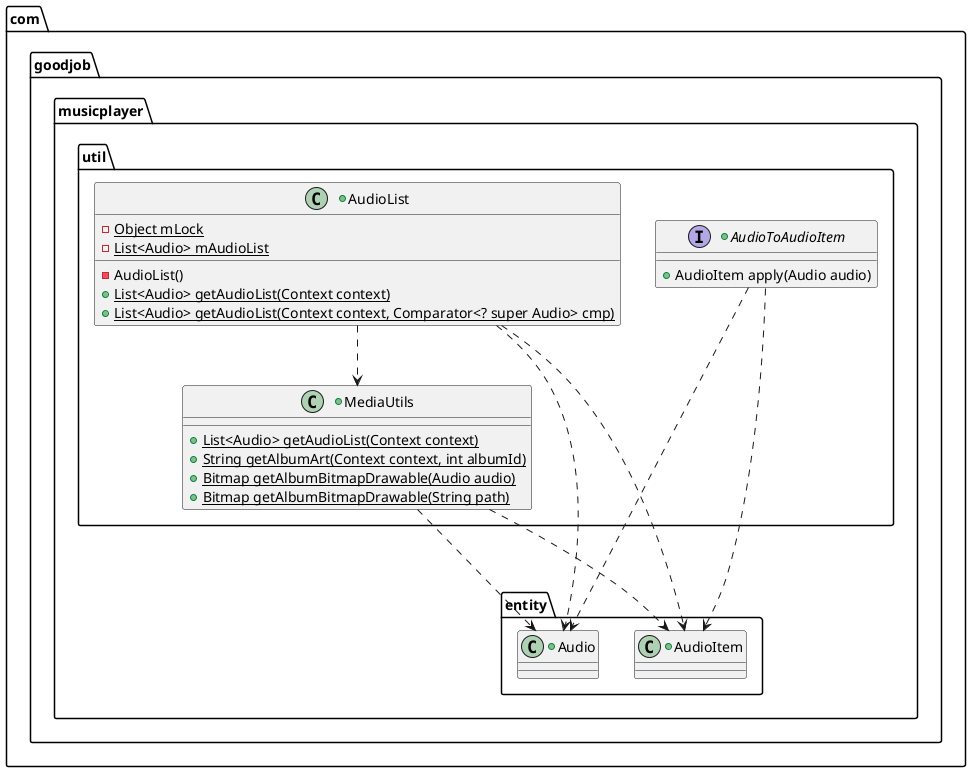 @startuml

package com.goodjob.musicplayer.util {
    +class MediaUtils {
        +{static}List<Audio> getAudioList(Context context)
        +{static}String getAlbumArt(Context context, int albumId)
        +{static}Bitmap getAlbumBitmapDrawable(Audio audio)
        +{static}Bitmap getAlbumBitmapDrawable(String path)
    }

    +class AudioList {
        -{static}Object mLock
        -{static}List<Audio> mAudioList
        -AudioList()
        +{static}List<Audio> getAudioList(Context context)
        +{static}List<Audio> getAudioList(Context context, Comparator<? super Audio> cmp)
    }

    +interface AudioToAudioItem {
        +AudioItem apply(Audio audio)
    }
}

package com.goodjob.musicplayer.entity {
    +class Audio {
    }
    +class AudioItem {
    }
}

AudioList ..> MediaUtils
AudioToAudioItem ...> Audio
AudioToAudioItem ...> AudioItem
AudioList ...> Audio
AudioList ...> AudioItem
MediaUtils ...> Audio
MediaUtils ...> AudioItem

@enduml